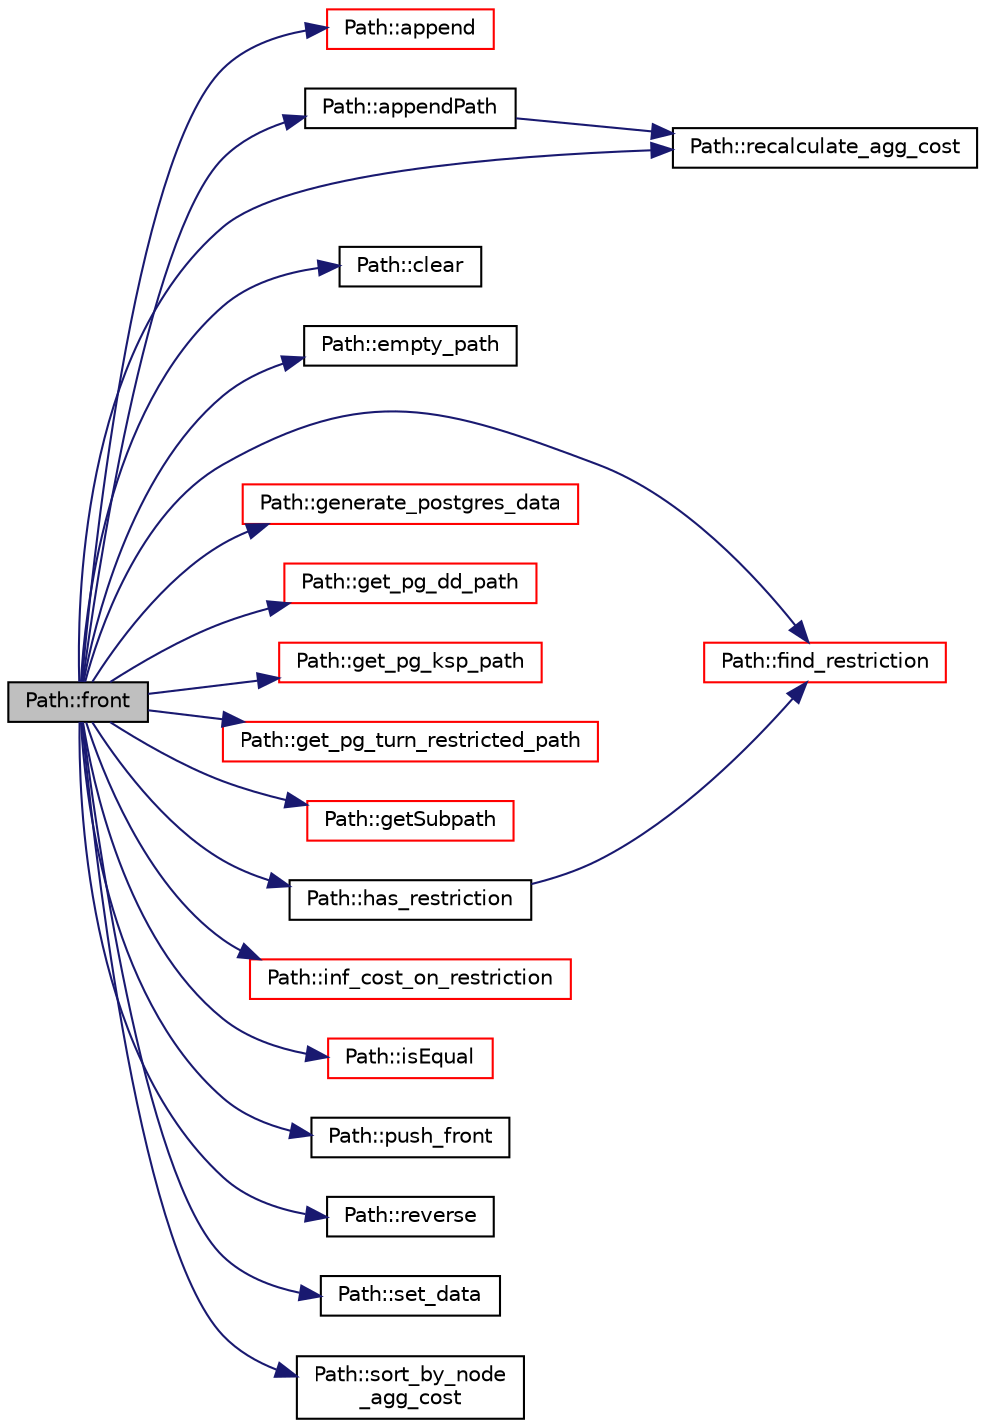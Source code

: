 digraph "Path::front"
{
  edge [fontname="Helvetica",fontsize="10",labelfontname="Helvetica",labelfontsize="10"];
  node [fontname="Helvetica",fontsize="10",shape=record];
  rankdir="LR";
  Node219 [label="Path::front",height=0.2,width=0.4,color="black", fillcolor="grey75", style="filled", fontcolor="black"];
  Node219 -> Node220 [color="midnightblue",fontsize="10",style="solid",fontname="Helvetica"];
  Node220 [label="Path::append",height=0.2,width=0.4,color="red", fillcolor="white", style="filled",URL="$classPath.html#a81dda9b296131350ee5be51a13e095b7",tooltip="Path: 2 -> 9 seq node edge cost agg_cost 0 2 4 1 0 1 5 8 1 1 2 6 9 1 2 3 9 -1 0 3 Path: 9 -> 3 seq no..."];
  Node219 -> Node222 [color="midnightblue",fontsize="10",style="solid",fontname="Helvetica"];
  Node222 [label="Path::appendPath",height=0.2,width=0.4,color="black", fillcolor="white", style="filled",URL="$classPath.html#a9cb45e3a413a03f1c4224b840af1fe83"];
  Node222 -> Node223 [color="midnightblue",fontsize="10",style="solid",fontname="Helvetica"];
  Node223 [label="Path::recalculate_agg_cost",height=0.2,width=0.4,color="black", fillcolor="white", style="filled",URL="$classPath.html#a410651095c5cf94da65891af5951c707"];
  Node219 -> Node224 [color="midnightblue",fontsize="10",style="solid",fontname="Helvetica"];
  Node224 [label="Path::clear",height=0.2,width=0.4,color="black", fillcolor="white", style="filled",URL="$classPath.html#a3e94fc24f7c713442f3d52478d0772fb"];
  Node219 -> Node225 [color="midnightblue",fontsize="10",style="solid",fontname="Helvetica"];
  Node225 [label="Path::empty_path",height=0.2,width=0.4,color="black", fillcolor="white", style="filled",URL="$classPath.html#a142188f4775eaec32a14d3fb9e2dfb7a"];
  Node219 -> Node226 [color="midnightblue",fontsize="10",style="solid",fontname="Helvetica"];
  Node226 [label="Path::find_restriction",height=0.2,width=0.4,color="red", fillcolor="white", style="filled",URL="$classPath.html#a98b4f4769d6dfa08de9efe13bfa604d3",tooltip="get the iterator of the path where the (restriction) rule starts "];
  Node219 -> Node229 [color="midnightblue",fontsize="10",style="solid",fontname="Helvetica"];
  Node229 [label="Path::generate_postgres_data",height=0.2,width=0.4,color="red", fillcolor="white", style="filled",URL="$classPath.html#ae38559bd57054698fdcf9b4457dc2da4"];
  Node219 -> Node232 [color="midnightblue",fontsize="10",style="solid",fontname="Helvetica"];
  Node232 [label="Path::get_pg_dd_path",height=0.2,width=0.4,color="red", fillcolor="white", style="filled",URL="$classPath.html#ac07b6c3b8513269cfd0615242e7cee6d"];
  Node219 -> Node233 [color="midnightblue",fontsize="10",style="solid",fontname="Helvetica"];
  Node233 [label="Path::get_pg_ksp_path",height=0.2,width=0.4,color="red", fillcolor="white", style="filled",URL="$classPath.html#a51f5ea1d0ab3190a188249de8a2b9222"];
  Node219 -> Node234 [color="midnightblue",fontsize="10",style="solid",fontname="Helvetica"];
  Node234 [label="Path::get_pg_turn_restricted_path",height=0.2,width=0.4,color="red", fillcolor="white", style="filled",URL="$classPath.html#a33f04064352ea67fce63b5b7b9d9abc4"];
  Node219 -> Node235 [color="midnightblue",fontsize="10",style="solid",fontname="Helvetica"];
  Node235 [label="Path::getSubpath",height=0.2,width=0.4,color="red", fillcolor="white", style="filled",URL="$classPath.html#a6e915a3786eccd377d84a284b3152e2b"];
  Node219 -> Node237 [color="midnightblue",fontsize="10",style="solid",fontname="Helvetica"];
  Node237 [label="Path::has_restriction",height=0.2,width=0.4,color="black", fillcolor="white", style="filled",URL="$classPath.html#aa9094d69061056df1335819625d06894"];
  Node237 -> Node226 [color="midnightblue",fontsize="10",style="solid",fontname="Helvetica"];
  Node219 -> Node238 [color="midnightblue",fontsize="10",style="solid",fontname="Helvetica"];
  Node238 [label="Path::inf_cost_on_restriction",height=0.2,width=0.4,color="red", fillcolor="white", style="filled",URL="$classPath.html#aaf958c0083bb91143a36c25cda1ebeb4"];
  Node219 -> Node239 [color="midnightblue",fontsize="10",style="solid",fontname="Helvetica"];
  Node239 [label="Path::isEqual",height=0.2,width=0.4,color="red", fillcolor="white", style="filled",URL="$classPath.html#ade800a6ff8494a4e9069f67f16cf3145"];
  Node219 -> Node242 [color="midnightblue",fontsize="10",style="solid",fontname="Helvetica"];
  Node242 [label="Path::push_front",height=0.2,width=0.4,color="black", fillcolor="white", style="filled",URL="$classPath.html#a46140ad11410c4c8ddb3c0c1feeee895"];
  Node219 -> Node223 [color="midnightblue",fontsize="10",style="solid",fontname="Helvetica"];
  Node219 -> Node246 [color="midnightblue",fontsize="10",style="solid",fontname="Helvetica"];
  Node246 [label="Path::reverse",height=0.2,width=0.4,color="black", fillcolor="white", style="filled",URL="$classPath.html#a7bba11c6c32823d91b1e9bf00a6baa2e"];
  Node219 -> Node247 [color="midnightblue",fontsize="10",style="solid",fontname="Helvetica"];
  Node247 [label="Path::set_data",height=0.2,width=0.4,color="black", fillcolor="white", style="filled",URL="$classPath.html#a961437d87838dd6dc86027a80fd9b59b"];
  Node219 -> Node248 [color="midnightblue",fontsize="10",style="solid",fontname="Helvetica"];
  Node248 [label="Path::sort_by_node\l_agg_cost",height=0.2,width=0.4,color="black", fillcolor="white", style="filled",URL="$classPath.html#a63b45e711a11db27b4e736128d3d7225",tooltip="Sorts a path by node, aggcost ascending. "];
}
